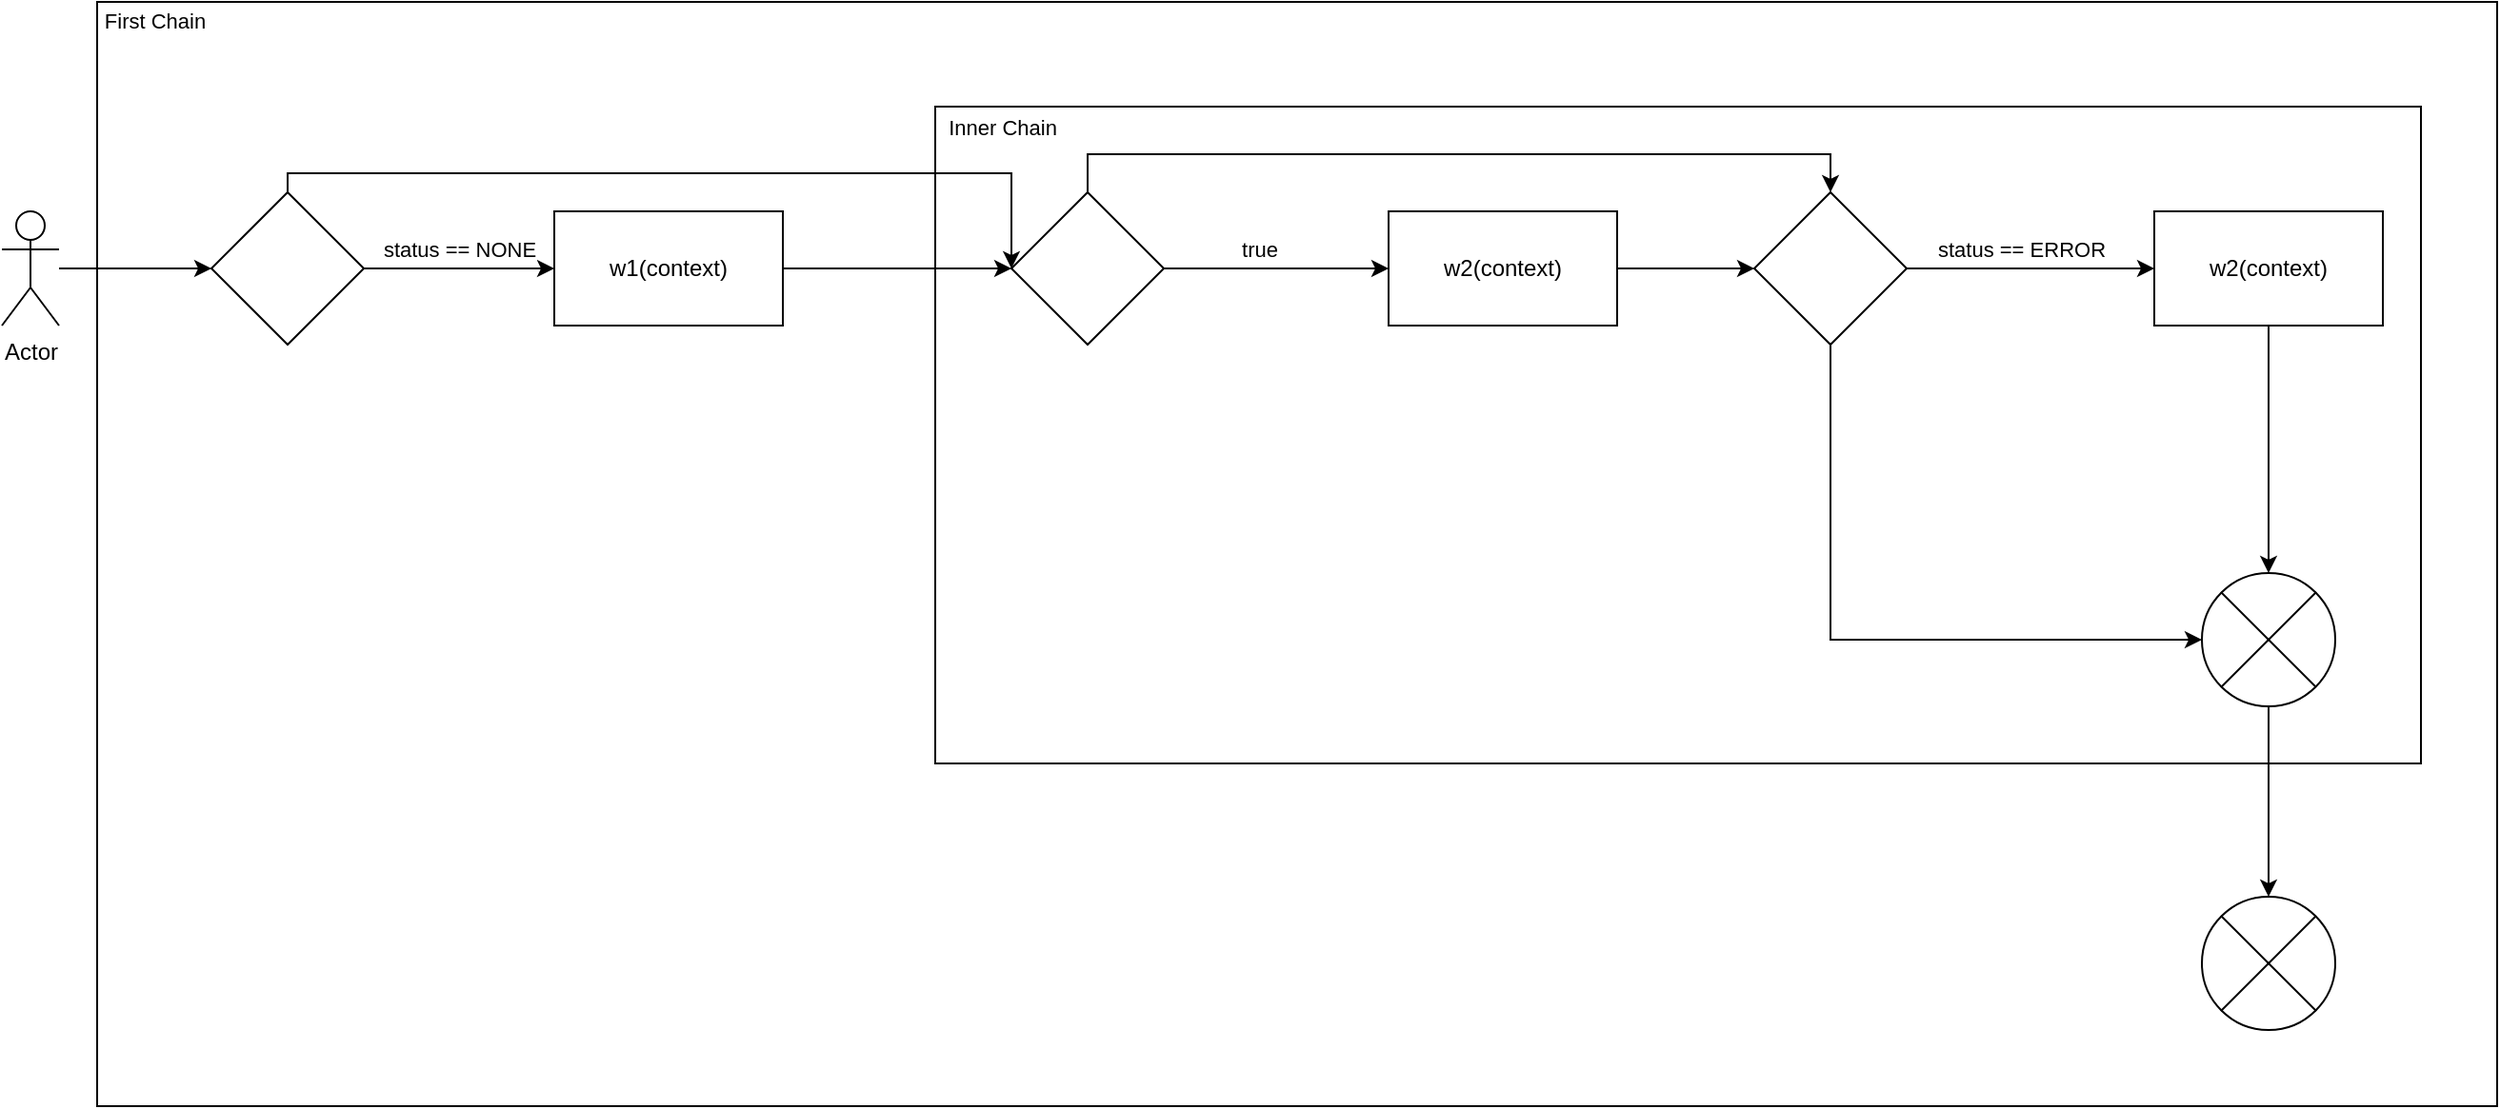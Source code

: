 <mxfile version="20.4.1" type="github">
  <diagram id="Lq-BEKD2umlgKsCQSvN1" name="Страница 1">
    <mxGraphModel dx="1422" dy="786" grid="1" gridSize="10" guides="1" tooltips="1" connect="1" arrows="1" fold="1" page="1" pageScale="1" pageWidth="827" pageHeight="1169" math="0" shadow="0">
      <root>
        <mxCell id="0" />
        <mxCell id="1" parent="0" />
        <mxCell id="7IekeeKu5knZCahhUKVt-30" value="" style="rounded=0;whiteSpace=wrap;html=1;" vertex="1" parent="1">
          <mxGeometry x="80" y="30" width="1260" height="580" as="geometry" />
        </mxCell>
        <mxCell id="7IekeeKu5knZCahhUKVt-9" value="" style="rounded=0;whiteSpace=wrap;html=1;" vertex="1" parent="1">
          <mxGeometry x="520" y="85" width="780" height="345" as="geometry" />
        </mxCell>
        <mxCell id="7IekeeKu5knZCahhUKVt-11" style="edgeStyle=orthogonalEdgeStyle;rounded=0;orthogonalLoop=1;jettySize=auto;html=1;entryX=0;entryY=0.5;entryDx=0;entryDy=0;" edge="1" parent="1" source="7IekeeKu5knZCahhUKVt-1" target="7IekeeKu5knZCahhUKVt-10">
          <mxGeometry relative="1" as="geometry" />
        </mxCell>
        <mxCell id="7IekeeKu5knZCahhUKVt-1" value="w1(context)" style="rounded=0;whiteSpace=wrap;html=1;" vertex="1" parent="1">
          <mxGeometry x="320" y="140" width="120" height="60" as="geometry" />
        </mxCell>
        <mxCell id="7IekeeKu5knZCahhUKVt-6" style="edgeStyle=orthogonalEdgeStyle;rounded=0;orthogonalLoop=1;jettySize=auto;html=1;entryX=0;entryY=0.5;entryDx=0;entryDy=0;" edge="1" parent="1" source="7IekeeKu5knZCahhUKVt-2" target="7IekeeKu5knZCahhUKVt-5">
          <mxGeometry relative="1" as="geometry" />
        </mxCell>
        <mxCell id="7IekeeKu5knZCahhUKVt-2" value="Actor" style="shape=umlActor;verticalLabelPosition=bottom;verticalAlign=top;html=1;outlineConnect=0;" vertex="1" parent="1">
          <mxGeometry x="30" y="140" width="30" height="60" as="geometry" />
        </mxCell>
        <mxCell id="7IekeeKu5knZCahhUKVt-7" style="edgeStyle=orthogonalEdgeStyle;rounded=0;orthogonalLoop=1;jettySize=auto;html=1;entryX=0;entryY=0.5;entryDx=0;entryDy=0;" edge="1" parent="1" source="7IekeeKu5knZCahhUKVt-5" target="7IekeeKu5knZCahhUKVt-1">
          <mxGeometry relative="1" as="geometry" />
        </mxCell>
        <mxCell id="7IekeeKu5knZCahhUKVt-8" value="status == NONE" style="edgeLabel;html=1;align=center;verticalAlign=middle;resizable=0;points=[];" vertex="1" connectable="0" parent="7IekeeKu5knZCahhUKVt-7">
          <mxGeometry x="-0.3" y="2" relative="1" as="geometry">
            <mxPoint x="15" y="-8" as="offset" />
          </mxGeometry>
        </mxCell>
        <mxCell id="7IekeeKu5knZCahhUKVt-28" style="edgeStyle=orthogonalEdgeStyle;rounded=0;orthogonalLoop=1;jettySize=auto;html=1;entryX=0;entryY=0.5;entryDx=0;entryDy=0;" edge="1" parent="1" source="7IekeeKu5knZCahhUKVt-5" target="7IekeeKu5knZCahhUKVt-10">
          <mxGeometry relative="1" as="geometry">
            <Array as="points">
              <mxPoint x="180" y="120" />
              <mxPoint x="560" y="120" />
            </Array>
          </mxGeometry>
        </mxCell>
        <mxCell id="7IekeeKu5knZCahhUKVt-5" value="" style="rhombus;whiteSpace=wrap;html=1;" vertex="1" parent="1">
          <mxGeometry x="140" y="130" width="80" height="80" as="geometry" />
        </mxCell>
        <mxCell id="7IekeeKu5knZCahhUKVt-13" style="edgeStyle=orthogonalEdgeStyle;rounded=0;orthogonalLoop=1;jettySize=auto;html=1;entryX=0;entryY=0.5;entryDx=0;entryDy=0;" edge="1" parent="1" source="7IekeeKu5knZCahhUKVt-10" target="7IekeeKu5knZCahhUKVt-12">
          <mxGeometry relative="1" as="geometry" />
        </mxCell>
        <mxCell id="7IekeeKu5knZCahhUKVt-27" style="edgeStyle=orthogonalEdgeStyle;rounded=0;orthogonalLoop=1;jettySize=auto;html=1;entryX=0.5;entryY=0;entryDx=0;entryDy=0;" edge="1" parent="1" source="7IekeeKu5knZCahhUKVt-10" target="7IekeeKu5knZCahhUKVt-15">
          <mxGeometry relative="1" as="geometry">
            <Array as="points">
              <mxPoint x="600" y="110" />
              <mxPoint x="990" y="110" />
            </Array>
          </mxGeometry>
        </mxCell>
        <mxCell id="7IekeeKu5knZCahhUKVt-10" value="" style="rhombus;whiteSpace=wrap;html=1;" vertex="1" parent="1">
          <mxGeometry x="560" y="130" width="80" height="80" as="geometry" />
        </mxCell>
        <mxCell id="7IekeeKu5knZCahhUKVt-16" style="edgeStyle=orthogonalEdgeStyle;rounded=0;orthogonalLoop=1;jettySize=auto;html=1;" edge="1" parent="1" source="7IekeeKu5knZCahhUKVt-12" target="7IekeeKu5knZCahhUKVt-15">
          <mxGeometry relative="1" as="geometry" />
        </mxCell>
        <mxCell id="7IekeeKu5knZCahhUKVt-12" value="w2(context)" style="rounded=0;whiteSpace=wrap;html=1;" vertex="1" parent="1">
          <mxGeometry x="758" y="140" width="120" height="60" as="geometry" />
        </mxCell>
        <mxCell id="7IekeeKu5knZCahhUKVt-14" value="true" style="edgeLabel;html=1;align=center;verticalAlign=middle;resizable=0;points=[];" vertex="1" connectable="0" parent="1">
          <mxGeometry x="690" y="160" as="geometry" />
        </mxCell>
        <mxCell id="7IekeeKu5knZCahhUKVt-18" style="edgeStyle=orthogonalEdgeStyle;rounded=0;orthogonalLoop=1;jettySize=auto;html=1;entryX=0;entryY=0.5;entryDx=0;entryDy=0;" edge="1" parent="1" source="7IekeeKu5knZCahhUKVt-15" target="7IekeeKu5knZCahhUKVt-17">
          <mxGeometry relative="1" as="geometry" />
        </mxCell>
        <mxCell id="7IekeeKu5knZCahhUKVt-19" value="status == ERROR" style="edgeLabel;html=1;align=center;verticalAlign=middle;resizable=0;points=[];" vertex="1" connectable="0" parent="7IekeeKu5knZCahhUKVt-18">
          <mxGeometry x="-0.2" y="-2" relative="1" as="geometry">
            <mxPoint x="8" y="-12" as="offset" />
          </mxGeometry>
        </mxCell>
        <mxCell id="7IekeeKu5knZCahhUKVt-26" style="edgeStyle=orthogonalEdgeStyle;rounded=0;orthogonalLoop=1;jettySize=auto;html=1;entryX=0;entryY=0.5;entryDx=0;entryDy=0;entryPerimeter=0;" edge="1" parent="1" source="7IekeeKu5knZCahhUKVt-15" target="7IekeeKu5knZCahhUKVt-24">
          <mxGeometry relative="1" as="geometry">
            <Array as="points">
              <mxPoint x="990" y="365" />
            </Array>
          </mxGeometry>
        </mxCell>
        <mxCell id="7IekeeKu5knZCahhUKVt-15" value="" style="rhombus;whiteSpace=wrap;html=1;" vertex="1" parent="1">
          <mxGeometry x="950" y="130" width="80" height="80" as="geometry" />
        </mxCell>
        <mxCell id="7IekeeKu5knZCahhUKVt-25" style="edgeStyle=orthogonalEdgeStyle;rounded=0;orthogonalLoop=1;jettySize=auto;html=1;" edge="1" parent="1" source="7IekeeKu5knZCahhUKVt-17" target="7IekeeKu5knZCahhUKVt-24">
          <mxGeometry relative="1" as="geometry" />
        </mxCell>
        <mxCell id="7IekeeKu5knZCahhUKVt-17" value="w2(context)" style="rounded=0;whiteSpace=wrap;html=1;" vertex="1" parent="1">
          <mxGeometry x="1160" y="140" width="120" height="60" as="geometry" />
        </mxCell>
        <mxCell id="7IekeeKu5knZCahhUKVt-20" value="" style="verticalLabelPosition=bottom;verticalAlign=top;html=1;shape=mxgraph.flowchart.or;" vertex="1" parent="1">
          <mxGeometry x="1185" y="500" width="70" height="70" as="geometry" />
        </mxCell>
        <mxCell id="7IekeeKu5knZCahhUKVt-21" value="First Chain" style="edgeLabel;html=1;align=center;verticalAlign=middle;resizable=0;points=[];" vertex="1" connectable="0" parent="1">
          <mxGeometry x="110" y="40" as="geometry" />
        </mxCell>
        <mxCell id="7IekeeKu5knZCahhUKVt-22" value="Inner Chain" style="edgeLabel;html=1;align=center;verticalAlign=middle;resizable=0;points=[];" vertex="1" connectable="0" parent="1">
          <mxGeometry x="555" y="96" as="geometry" />
        </mxCell>
        <mxCell id="7IekeeKu5knZCahhUKVt-29" style="edgeStyle=orthogonalEdgeStyle;rounded=0;orthogonalLoop=1;jettySize=auto;html=1;entryX=0.5;entryY=0;entryDx=0;entryDy=0;entryPerimeter=0;" edge="1" parent="1" source="7IekeeKu5knZCahhUKVt-24" target="7IekeeKu5knZCahhUKVt-20">
          <mxGeometry relative="1" as="geometry" />
        </mxCell>
        <mxCell id="7IekeeKu5knZCahhUKVt-24" value="" style="verticalLabelPosition=bottom;verticalAlign=top;html=1;shape=mxgraph.flowchart.or;" vertex="1" parent="1">
          <mxGeometry x="1185" y="330" width="70" height="70" as="geometry" />
        </mxCell>
      </root>
    </mxGraphModel>
  </diagram>
</mxfile>
